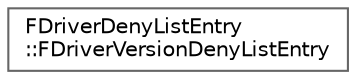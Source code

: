 digraph "Graphical Class Hierarchy"
{
 // INTERACTIVE_SVG=YES
 // LATEX_PDF_SIZE
  bgcolor="transparent";
  edge [fontname=Helvetica,fontsize=10,labelfontname=Helvetica,labelfontsize=10];
  node [fontname=Helvetica,fontsize=10,shape=box,height=0.2,width=0.4];
  rankdir="LR";
  Node0 [id="Node000000",label="FDriverDenyListEntry\l::FDriverVersionDenyListEntry",height=0.2,width=0.4,color="grey40", fillcolor="white", style="filled",URL="$db/d9c/structFDriverDenyListEntry_1_1FDriverVersionDenyListEntry.html",tooltip=" "];
}
